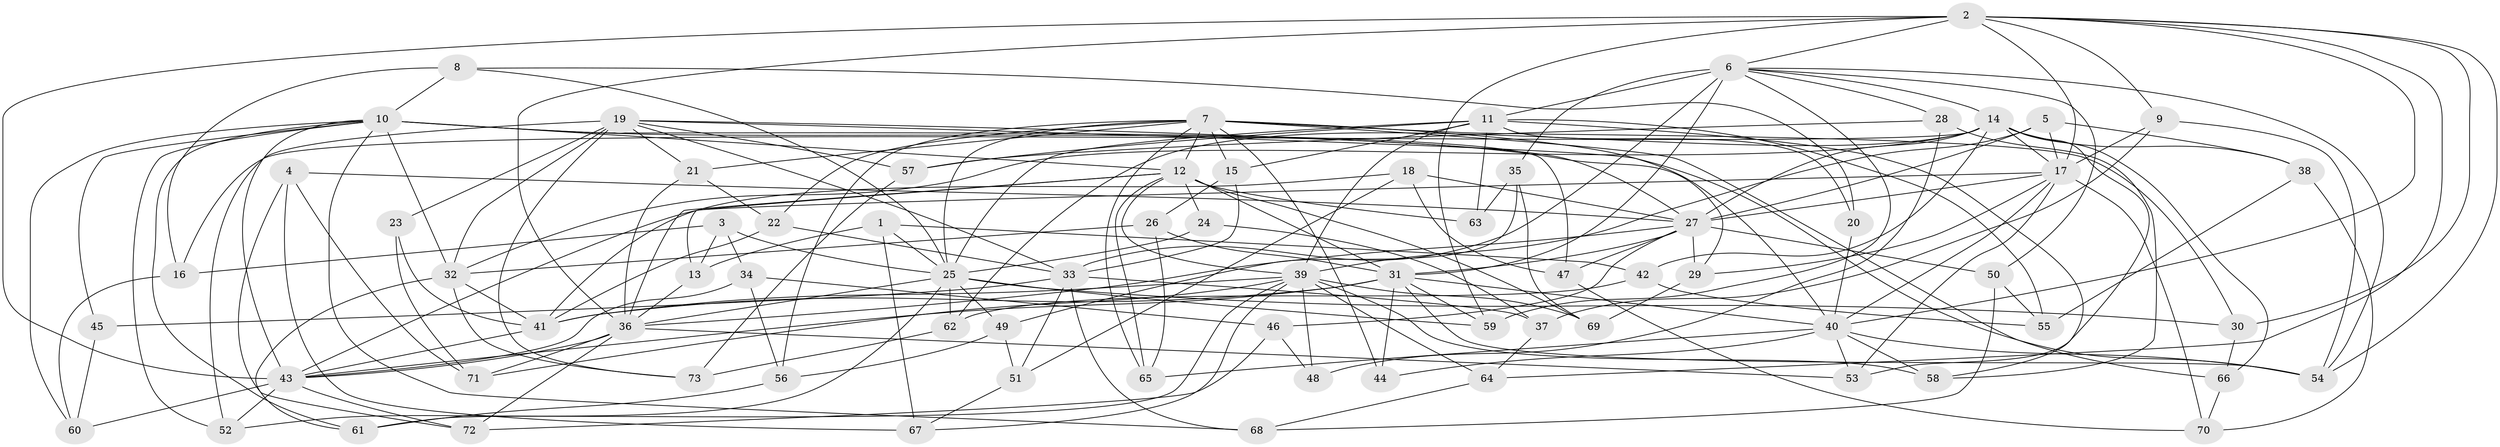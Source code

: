 // original degree distribution, {4: 1.0}
// Generated by graph-tools (version 1.1) at 2025/37/03/09/25 02:37:51]
// undirected, 73 vertices, 199 edges
graph export_dot {
graph [start="1"]
  node [color=gray90,style=filled];
  1;
  2;
  3;
  4;
  5;
  6;
  7;
  8;
  9;
  10;
  11;
  12;
  13;
  14;
  15;
  16;
  17;
  18;
  19;
  20;
  21;
  22;
  23;
  24;
  25;
  26;
  27;
  28;
  29;
  30;
  31;
  32;
  33;
  34;
  35;
  36;
  37;
  38;
  39;
  40;
  41;
  42;
  43;
  44;
  45;
  46;
  47;
  48;
  49;
  50;
  51;
  52;
  53;
  54;
  55;
  56;
  57;
  58;
  59;
  60;
  61;
  62;
  63;
  64;
  65;
  66;
  67;
  68;
  69;
  70;
  71;
  72;
  73;
  1 -- 13 [weight=1.0];
  1 -- 25 [weight=1.0];
  1 -- 42 [weight=1.0];
  1 -- 67 [weight=1.0];
  2 -- 6 [weight=1.0];
  2 -- 9 [weight=1.0];
  2 -- 17 [weight=1.0];
  2 -- 30 [weight=1.0];
  2 -- 36 [weight=2.0];
  2 -- 40 [weight=1.0];
  2 -- 43 [weight=2.0];
  2 -- 54 [weight=1.0];
  2 -- 59 [weight=1.0];
  2 -- 64 [weight=1.0];
  3 -- 13 [weight=1.0];
  3 -- 16 [weight=1.0];
  3 -- 25 [weight=1.0];
  3 -- 34 [weight=1.0];
  4 -- 27 [weight=1.0];
  4 -- 67 [weight=1.0];
  4 -- 71 [weight=1.0];
  4 -- 72 [weight=1.0];
  5 -- 17 [weight=1.0];
  5 -- 27 [weight=1.0];
  5 -- 38 [weight=1.0];
  5 -- 39 [weight=1.0];
  6 -- 11 [weight=2.0];
  6 -- 14 [weight=1.0];
  6 -- 28 [weight=1.0];
  6 -- 31 [weight=1.0];
  6 -- 33 [weight=2.0];
  6 -- 35 [weight=1.0];
  6 -- 50 [weight=1.0];
  6 -- 54 [weight=1.0];
  6 -- 59 [weight=1.0];
  7 -- 12 [weight=1.0];
  7 -- 15 [weight=1.0];
  7 -- 21 [weight=1.0];
  7 -- 22 [weight=1.0];
  7 -- 25 [weight=1.0];
  7 -- 30 [weight=1.0];
  7 -- 40 [weight=1.0];
  7 -- 44 [weight=2.0];
  7 -- 56 [weight=1.0];
  7 -- 65 [weight=1.0];
  7 -- 66 [weight=1.0];
  8 -- 10 [weight=1.0];
  8 -- 16 [weight=1.0];
  8 -- 20 [weight=1.0];
  8 -- 25 [weight=1.0];
  9 -- 17 [weight=1.0];
  9 -- 37 [weight=1.0];
  9 -- 54 [weight=1.0];
  10 -- 12 [weight=1.0];
  10 -- 29 [weight=1.0];
  10 -- 32 [weight=2.0];
  10 -- 43 [weight=1.0];
  10 -- 45 [weight=1.0];
  10 -- 47 [weight=1.0];
  10 -- 52 [weight=1.0];
  10 -- 60 [weight=1.0];
  10 -- 61 [weight=1.0];
  10 -- 68 [weight=1.0];
  11 -- 15 [weight=1.0];
  11 -- 20 [weight=1.0];
  11 -- 25 [weight=1.0];
  11 -- 39 [weight=1.0];
  11 -- 55 [weight=1.0];
  11 -- 57 [weight=1.0];
  11 -- 58 [weight=1.0];
  11 -- 63 [weight=1.0];
  12 -- 13 [weight=1.0];
  12 -- 24 [weight=2.0];
  12 -- 31 [weight=1.0];
  12 -- 36 [weight=1.0];
  12 -- 39 [weight=1.0];
  12 -- 63 [weight=2.0];
  12 -- 65 [weight=1.0];
  12 -- 69 [weight=1.0];
  13 -- 36 [weight=1.0];
  14 -- 16 [weight=1.0];
  14 -- 17 [weight=3.0];
  14 -- 27 [weight=1.0];
  14 -- 32 [weight=1.0];
  14 -- 38 [weight=1.0];
  14 -- 42 [weight=1.0];
  14 -- 53 [weight=1.0];
  14 -- 62 [weight=1.0];
  14 -- 66 [weight=1.0];
  15 -- 26 [weight=1.0];
  15 -- 33 [weight=1.0];
  16 -- 60 [weight=1.0];
  17 -- 27 [weight=1.0];
  17 -- 29 [weight=1.0];
  17 -- 40 [weight=1.0];
  17 -- 43 [weight=1.0];
  17 -- 53 [weight=1.0];
  17 -- 70 [weight=1.0];
  18 -- 27 [weight=1.0];
  18 -- 41 [weight=1.0];
  18 -- 47 [weight=1.0];
  18 -- 51 [weight=1.0];
  19 -- 21 [weight=1.0];
  19 -- 23 [weight=2.0];
  19 -- 27 [weight=1.0];
  19 -- 32 [weight=1.0];
  19 -- 33 [weight=1.0];
  19 -- 52 [weight=1.0];
  19 -- 54 [weight=1.0];
  19 -- 57 [weight=1.0];
  19 -- 73 [weight=1.0];
  20 -- 40 [weight=2.0];
  21 -- 22 [weight=1.0];
  21 -- 36 [weight=1.0];
  22 -- 33 [weight=1.0];
  22 -- 41 [weight=1.0];
  23 -- 41 [weight=1.0];
  23 -- 71 [weight=1.0];
  24 -- 25 [weight=1.0];
  24 -- 37 [weight=1.0];
  25 -- 30 [weight=1.0];
  25 -- 36 [weight=1.0];
  25 -- 49 [weight=1.0];
  25 -- 52 [weight=1.0];
  25 -- 59 [weight=1.0];
  25 -- 62 [weight=1.0];
  26 -- 31 [weight=1.0];
  26 -- 32 [weight=1.0];
  26 -- 65 [weight=1.0];
  27 -- 29 [weight=1.0];
  27 -- 31 [weight=1.0];
  27 -- 36 [weight=1.0];
  27 -- 46 [weight=1.0];
  27 -- 47 [weight=1.0];
  27 -- 50 [weight=1.0];
  28 -- 48 [weight=1.0];
  28 -- 57 [weight=1.0];
  28 -- 58 [weight=1.0];
  29 -- 69 [weight=1.0];
  30 -- 66 [weight=1.0];
  31 -- 40 [weight=2.0];
  31 -- 41 [weight=2.0];
  31 -- 43 [weight=1.0];
  31 -- 44 [weight=1.0];
  31 -- 54 [weight=1.0];
  31 -- 59 [weight=1.0];
  32 -- 41 [weight=1.0];
  32 -- 61 [weight=1.0];
  32 -- 73 [weight=1.0];
  33 -- 37 [weight=1.0];
  33 -- 45 [weight=2.0];
  33 -- 51 [weight=1.0];
  33 -- 68 [weight=1.0];
  34 -- 43 [weight=1.0];
  34 -- 46 [weight=1.0];
  34 -- 56 [weight=1.0];
  35 -- 49 [weight=1.0];
  35 -- 63 [weight=1.0];
  35 -- 69 [weight=1.0];
  36 -- 43 [weight=2.0];
  36 -- 53 [weight=1.0];
  36 -- 71 [weight=1.0];
  36 -- 72 [weight=1.0];
  37 -- 64 [weight=1.0];
  38 -- 55 [weight=1.0];
  38 -- 70 [weight=1.0];
  39 -- 41 [weight=1.0];
  39 -- 48 [weight=2.0];
  39 -- 58 [weight=1.0];
  39 -- 61 [weight=1.0];
  39 -- 64 [weight=1.0];
  39 -- 67 [weight=1.0];
  39 -- 69 [weight=1.0];
  39 -- 71 [weight=1.0];
  40 -- 44 [weight=1.0];
  40 -- 53 [weight=1.0];
  40 -- 54 [weight=1.0];
  40 -- 58 [weight=1.0];
  40 -- 65 [weight=1.0];
  41 -- 43 [weight=1.0];
  42 -- 55 [weight=1.0];
  42 -- 62 [weight=1.0];
  43 -- 52 [weight=1.0];
  43 -- 60 [weight=1.0];
  43 -- 72 [weight=1.0];
  45 -- 60 [weight=1.0];
  46 -- 48 [weight=1.0];
  46 -- 72 [weight=1.0];
  47 -- 70 [weight=1.0];
  49 -- 51 [weight=1.0];
  49 -- 56 [weight=1.0];
  50 -- 55 [weight=1.0];
  50 -- 68 [weight=1.0];
  51 -- 67 [weight=1.0];
  56 -- 61 [weight=1.0];
  57 -- 73 [weight=1.0];
  62 -- 73 [weight=1.0];
  64 -- 68 [weight=1.0];
  66 -- 70 [weight=1.0];
}
